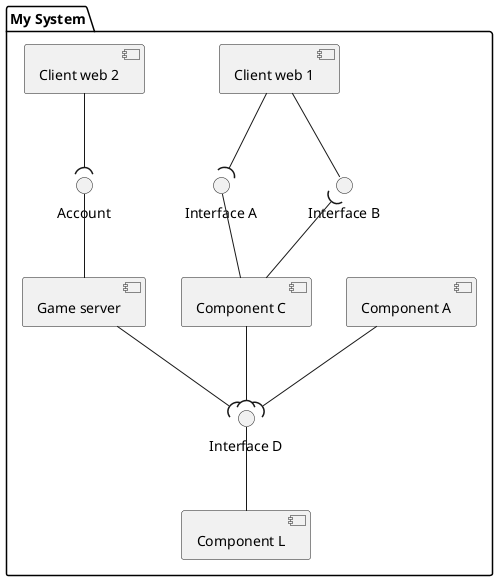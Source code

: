 @startuml
package "My System" {
interface "Interface A" as Web1
interface "Interface B" as Cli1
interface "Account" as Web2
interface "Interface D" as Lobby

component "Component A" as GameServer
component "Component L" as LobbyServer
component "Component C" as MiddlewareClient1
component "Game server" as MiddlewareClient2

[Client web 1]
[Client web 2]
}


[LobbyServer] -up-() Lobby

[GameServer] --( Lobby
MiddlewareClient1 --( Lobby
MiddlewareClient2 --( Lobby

[Client web 1] --() Cli1
Cli1 )-- [MiddlewareClient1]

[Client web 2] --( Web2
[MiddlewareClient2] -up-() Web2

[Client web 1] --( Web1
[MiddlewareClient1] -up-() Web1
@enduml